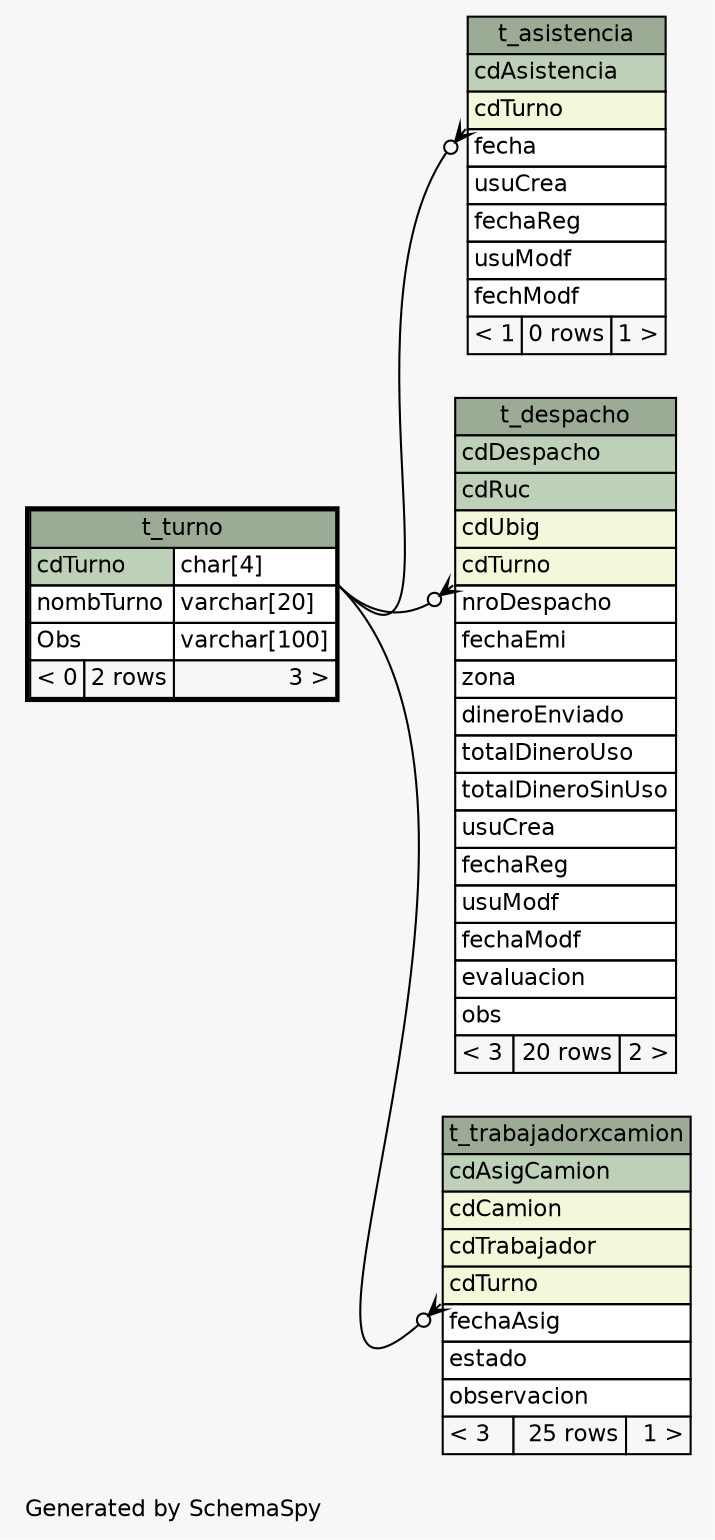 // dot null on Windows 7 6.1
// SchemaSpy rev 590
digraph "oneDegreeRelationshipsDiagram" {
  graph [
    rankdir="RL"
    bgcolor="#f7f7f7"
    label="\nGenerated by SchemaSpy"
    labeljust="l"
    nodesep="0.18"
    ranksep="0.46"
    fontname="Helvetica"
    fontsize="11"
  ];
  node [
    fontname="Helvetica"
    fontsize="11"
    shape="plaintext"
  ];
  edge [
    arrowsize="0.8"
  ];
  "t_asistencia":"cdTurno":sw -> "t_turno":"cdTurno.type":se [arrowhead=none dir=back arrowtail=crowodot];
  "t_despacho":"cdTurno":sw -> "t_turno":"cdTurno.type":se [arrowhead=none dir=back arrowtail=crowodot];
  "t_trabajadorxcamion":"cdTurno":sw -> "t_turno":"cdTurno.type":se [arrowhead=none dir=back arrowtail=crowodot];
  "t_asistencia" [
    label=<
    <TABLE BORDER="0" CELLBORDER="1" CELLSPACING="0" BGCOLOR="#ffffff">
      <TR><TD COLSPAN="3" BGCOLOR="#9bab96" ALIGN="CENTER">t_asistencia</TD></TR>
      <TR><TD PORT="cdAsistencia" COLSPAN="3" BGCOLOR="#bed1b8" ALIGN="LEFT">cdAsistencia</TD></TR>
      <TR><TD PORT="cdTurno" COLSPAN="3" BGCOLOR="#f4f7da" ALIGN="LEFT">cdTurno</TD></TR>
      <TR><TD PORT="fecha" COLSPAN="3" ALIGN="LEFT">fecha</TD></TR>
      <TR><TD PORT="usuCrea" COLSPAN="3" ALIGN="LEFT">usuCrea</TD></TR>
      <TR><TD PORT="fechaReg" COLSPAN="3" ALIGN="LEFT">fechaReg</TD></TR>
      <TR><TD PORT="usuModf" COLSPAN="3" ALIGN="LEFT">usuModf</TD></TR>
      <TR><TD PORT="fechModf" COLSPAN="3" ALIGN="LEFT">fechModf</TD></TR>
      <TR><TD ALIGN="LEFT" BGCOLOR="#f7f7f7">&lt; 1</TD><TD ALIGN="RIGHT" BGCOLOR="#f7f7f7">0 rows</TD><TD ALIGN="RIGHT" BGCOLOR="#f7f7f7">1 &gt;</TD></TR>
    </TABLE>>
    URL="t_asistencia.html"
    tooltip="t_asistencia"
  ];
  "t_despacho" [
    label=<
    <TABLE BORDER="0" CELLBORDER="1" CELLSPACING="0" BGCOLOR="#ffffff">
      <TR><TD COLSPAN="3" BGCOLOR="#9bab96" ALIGN="CENTER">t_despacho</TD></TR>
      <TR><TD PORT="cdDespacho" COLSPAN="3" BGCOLOR="#bed1b8" ALIGN="LEFT">cdDespacho</TD></TR>
      <TR><TD PORT="cdRuc" COLSPAN="3" BGCOLOR="#bed1b8" ALIGN="LEFT">cdRuc</TD></TR>
      <TR><TD PORT="cdUbig" COLSPAN="3" BGCOLOR="#f4f7da" ALIGN="LEFT">cdUbig</TD></TR>
      <TR><TD PORT="cdTurno" COLSPAN="3" BGCOLOR="#f4f7da" ALIGN="LEFT">cdTurno</TD></TR>
      <TR><TD PORT="nroDespacho" COLSPAN="3" ALIGN="LEFT">nroDespacho</TD></TR>
      <TR><TD PORT="fechaEmi" COLSPAN="3" ALIGN="LEFT">fechaEmi</TD></TR>
      <TR><TD PORT="zona" COLSPAN="3" ALIGN="LEFT">zona</TD></TR>
      <TR><TD PORT="dineroEnviado" COLSPAN="3" ALIGN="LEFT">dineroEnviado</TD></TR>
      <TR><TD PORT="totalDineroUso" COLSPAN="3" ALIGN="LEFT">totalDineroUso</TD></TR>
      <TR><TD PORT="totalDineroSinUso" COLSPAN="3" ALIGN="LEFT">totalDineroSinUso</TD></TR>
      <TR><TD PORT="usuCrea" COLSPAN="3" ALIGN="LEFT">usuCrea</TD></TR>
      <TR><TD PORT="fechaReg" COLSPAN="3" ALIGN="LEFT">fechaReg</TD></TR>
      <TR><TD PORT="usuModf" COLSPAN="3" ALIGN="LEFT">usuModf</TD></TR>
      <TR><TD PORT="fechaModf" COLSPAN="3" ALIGN="LEFT">fechaModf</TD></TR>
      <TR><TD PORT="evaluacion" COLSPAN="3" ALIGN="LEFT">evaluacion</TD></TR>
      <TR><TD PORT="obs" COLSPAN="3" ALIGN="LEFT">obs</TD></TR>
      <TR><TD ALIGN="LEFT" BGCOLOR="#f7f7f7">&lt; 3</TD><TD ALIGN="RIGHT" BGCOLOR="#f7f7f7">20 rows</TD><TD ALIGN="RIGHT" BGCOLOR="#f7f7f7">2 &gt;</TD></TR>
    </TABLE>>
    URL="t_despacho.html"
    tooltip="t_despacho"
  ];
  "t_trabajadorxcamion" [
    label=<
    <TABLE BORDER="0" CELLBORDER="1" CELLSPACING="0" BGCOLOR="#ffffff">
      <TR><TD COLSPAN="3" BGCOLOR="#9bab96" ALIGN="CENTER">t_trabajadorxcamion</TD></TR>
      <TR><TD PORT="cdAsigCamion" COLSPAN="3" BGCOLOR="#bed1b8" ALIGN="LEFT">cdAsigCamion</TD></TR>
      <TR><TD PORT="cdCamion" COLSPAN="3" BGCOLOR="#f4f7da" ALIGN="LEFT">cdCamion</TD></TR>
      <TR><TD PORT="cdTrabajador" COLSPAN="3" BGCOLOR="#f4f7da" ALIGN="LEFT">cdTrabajador</TD></TR>
      <TR><TD PORT="cdTurno" COLSPAN="3" BGCOLOR="#f4f7da" ALIGN="LEFT">cdTurno</TD></TR>
      <TR><TD PORT="fechaAsig" COLSPAN="3" ALIGN="LEFT">fechaAsig</TD></TR>
      <TR><TD PORT="estado" COLSPAN="3" ALIGN="LEFT">estado</TD></TR>
      <TR><TD PORT="observacion" COLSPAN="3" ALIGN="LEFT">observacion</TD></TR>
      <TR><TD ALIGN="LEFT" BGCOLOR="#f7f7f7">&lt; 3</TD><TD ALIGN="RIGHT" BGCOLOR="#f7f7f7">25 rows</TD><TD ALIGN="RIGHT" BGCOLOR="#f7f7f7">1 &gt;</TD></TR>
    </TABLE>>
    URL="t_trabajadorxcamion.html"
    tooltip="t_trabajadorxcamion"
  ];
  "t_turno" [
    label=<
    <TABLE BORDER="2" CELLBORDER="1" CELLSPACING="0" BGCOLOR="#ffffff">
      <TR><TD COLSPAN="3" BGCOLOR="#9bab96" ALIGN="CENTER">t_turno</TD></TR>
      <TR><TD PORT="cdTurno" COLSPAN="2" BGCOLOR="#bed1b8" ALIGN="LEFT">cdTurno</TD><TD PORT="cdTurno.type" ALIGN="LEFT">char[4]</TD></TR>
      <TR><TD PORT="nombTurno" COLSPAN="2" ALIGN="LEFT">nombTurno</TD><TD PORT="nombTurno.type" ALIGN="LEFT">varchar[20]</TD></TR>
      <TR><TD PORT="Obs" COLSPAN="2" ALIGN="LEFT">Obs</TD><TD PORT="Obs.type" ALIGN="LEFT">varchar[100]</TD></TR>
      <TR><TD ALIGN="LEFT" BGCOLOR="#f7f7f7">&lt; 0</TD><TD ALIGN="RIGHT" BGCOLOR="#f7f7f7">2 rows</TD><TD ALIGN="RIGHT" BGCOLOR="#f7f7f7">3 &gt;</TD></TR>
    </TABLE>>
    URL="t_turno.html"
    tooltip="t_turno"
  ];
}
